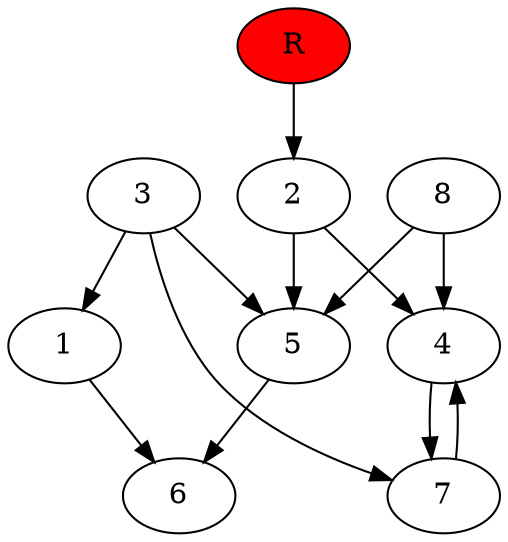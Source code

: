digraph prb35868 {
	1
	2
	3
	4
	5
	6
	7
	8
	R [fillcolor="#ff0000" style=filled]
	1 -> 6
	2 -> 4
	2 -> 5
	3 -> 1
	3 -> 5
	3 -> 7
	4 -> 7
	5 -> 6
	7 -> 4
	8 -> 4
	8 -> 5
	R -> 2
}
